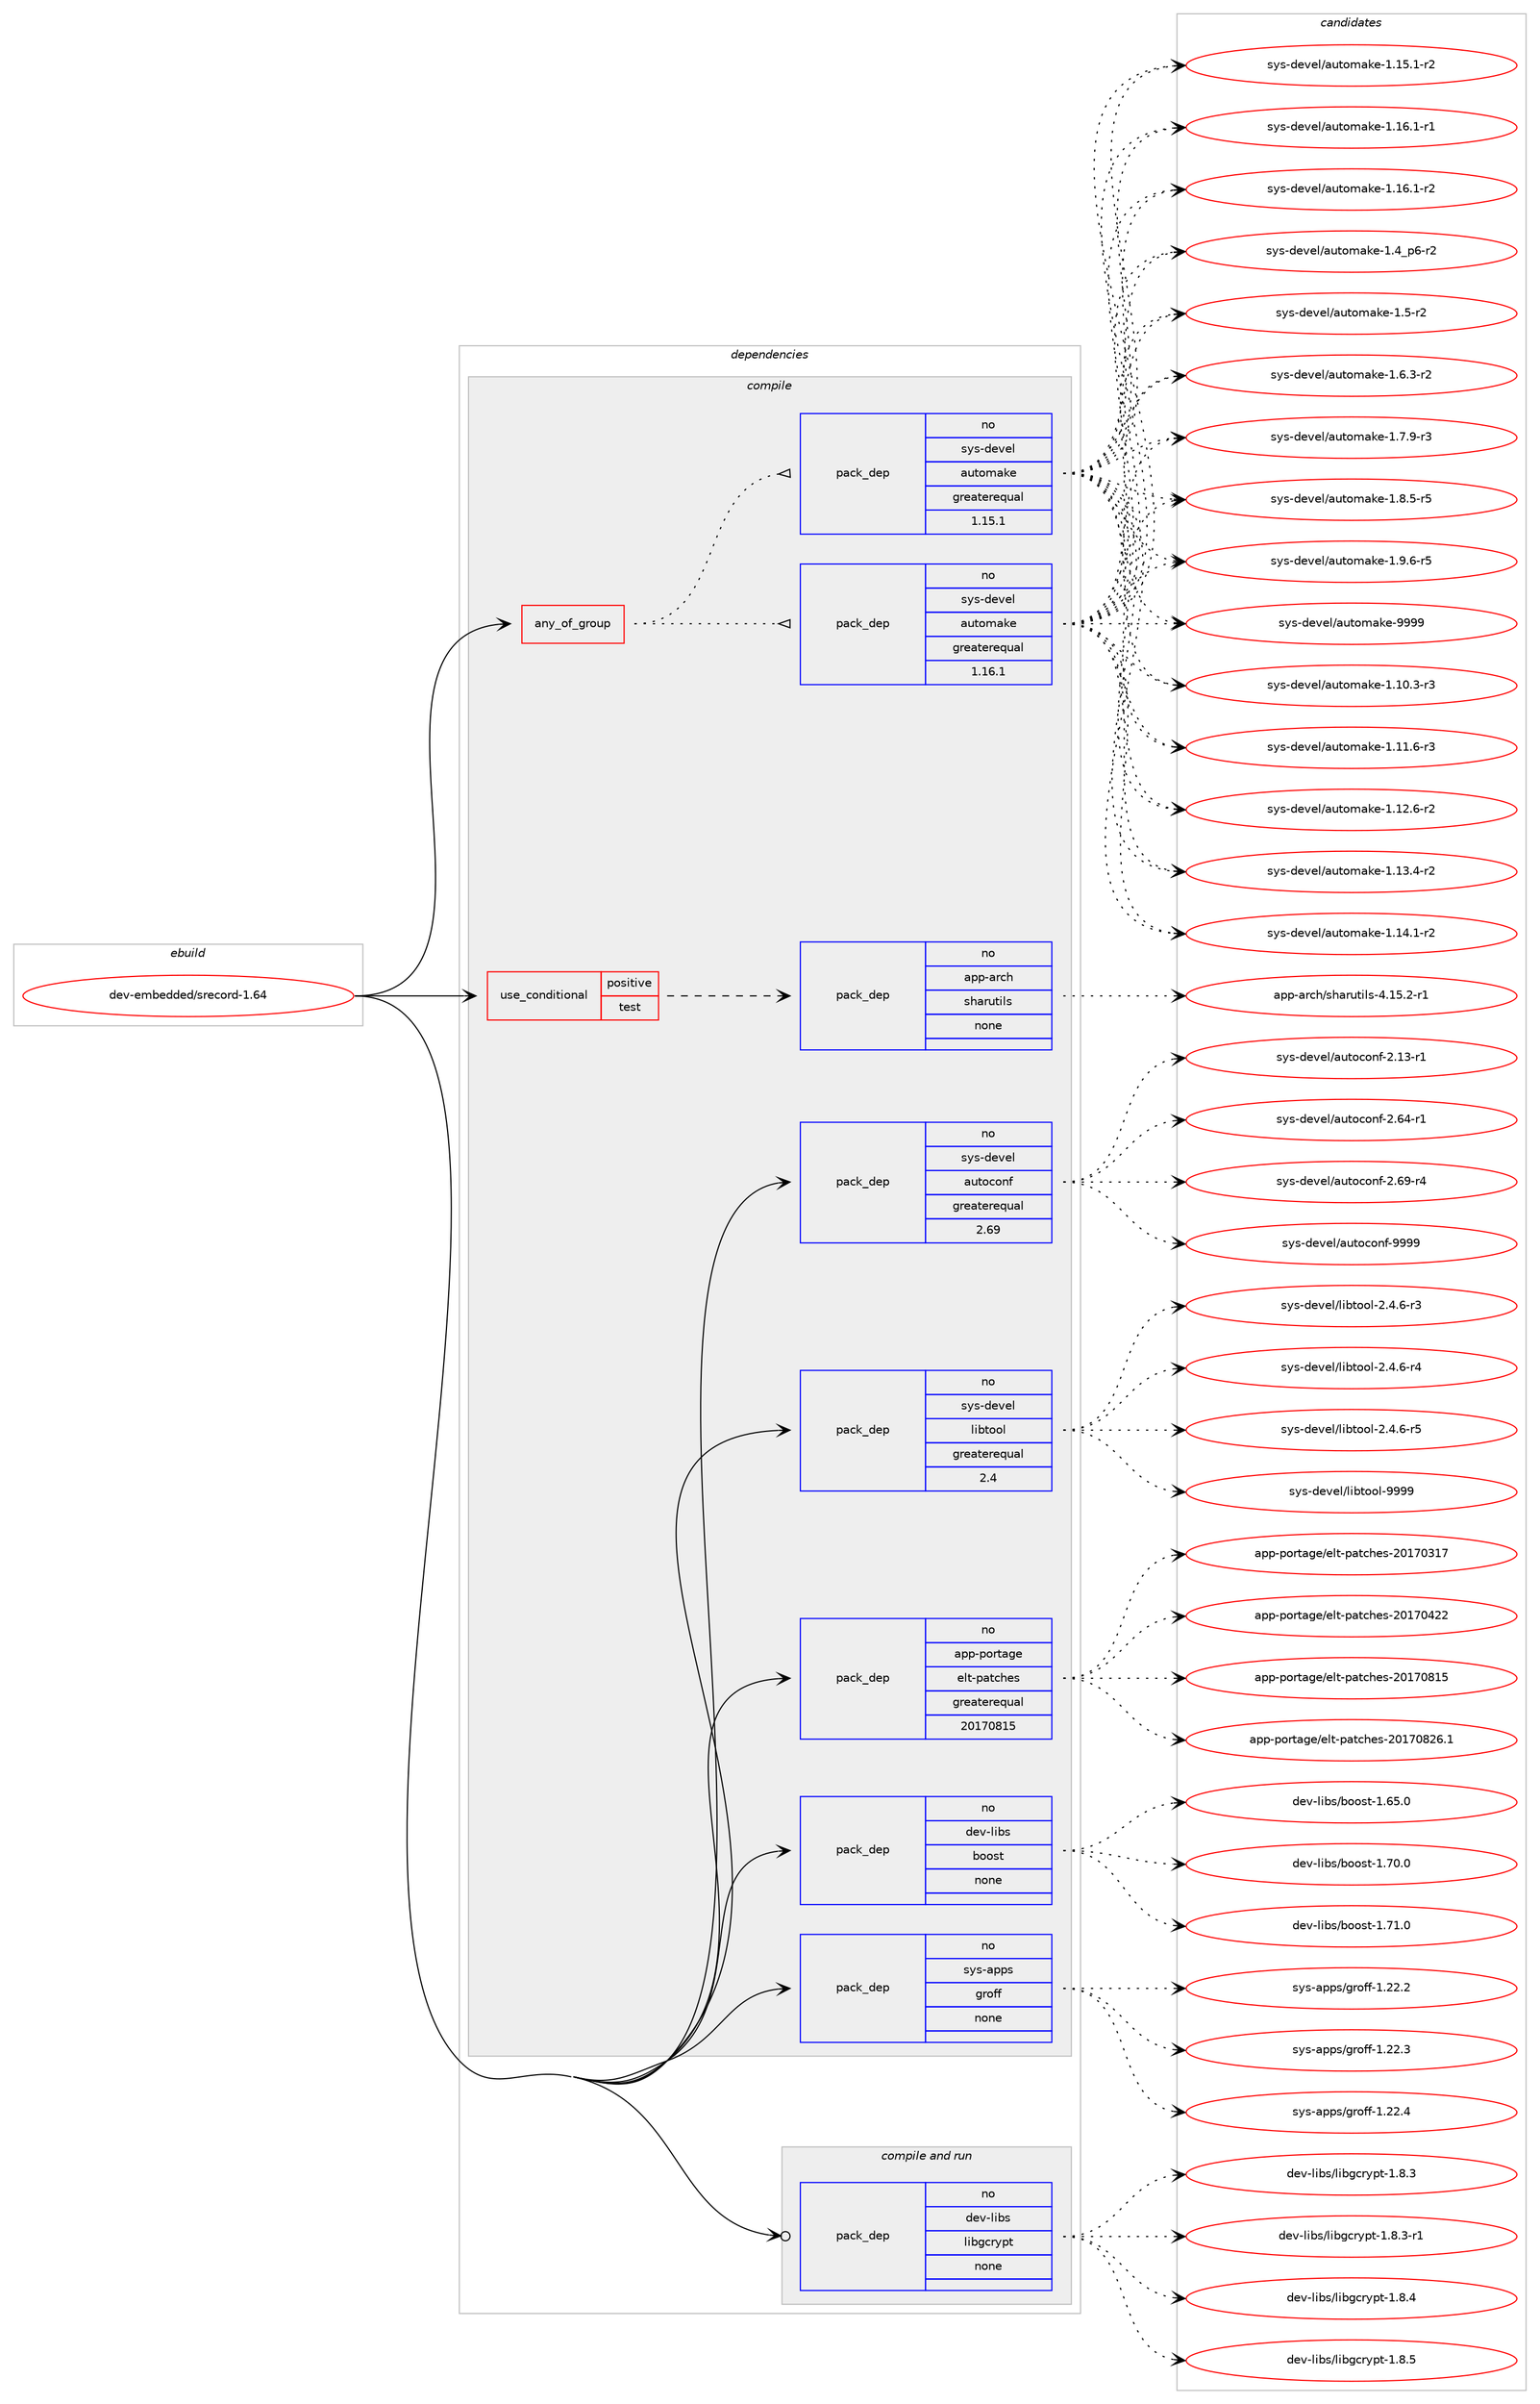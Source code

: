 digraph prolog {

# *************
# Graph options
# *************

newrank=true;
concentrate=true;
compound=true;
graph [rankdir=LR,fontname=Helvetica,fontsize=10,ranksep=1.5];#, ranksep=2.5, nodesep=0.2];
edge  [arrowhead=vee];
node  [fontname=Helvetica,fontsize=10];

# **********
# The ebuild
# **********

subgraph cluster_leftcol {
color=gray;
rank=same;
label=<<i>ebuild</i>>;
id [label="dev-embedded/srecord-1.64", color=red, width=4, href="../dev-embedded/srecord-1.64.svg"];
}

# ****************
# The dependencies
# ****************

subgraph cluster_midcol {
color=gray;
label=<<i>dependencies</i>>;
subgraph cluster_compile {
fillcolor="#eeeeee";
style=filled;
label=<<i>compile</i>>;
subgraph any9422 {
dependency524354 [label=<<TABLE BORDER="0" CELLBORDER="1" CELLSPACING="0" CELLPADDING="4"><TR><TD CELLPADDING="10">any_of_group</TD></TR></TABLE>>, shape=none, color=red];subgraph pack390168 {
dependency524355 [label=<<TABLE BORDER="0" CELLBORDER="1" CELLSPACING="0" CELLPADDING="4" WIDTH="220"><TR><TD ROWSPAN="6" CELLPADDING="30">pack_dep</TD></TR><TR><TD WIDTH="110">no</TD></TR><TR><TD>sys-devel</TD></TR><TR><TD>automake</TD></TR><TR><TD>greaterequal</TD></TR><TR><TD>1.16.1</TD></TR></TABLE>>, shape=none, color=blue];
}
dependency524354:e -> dependency524355:w [weight=20,style="dotted",arrowhead="oinv"];
subgraph pack390169 {
dependency524356 [label=<<TABLE BORDER="0" CELLBORDER="1" CELLSPACING="0" CELLPADDING="4" WIDTH="220"><TR><TD ROWSPAN="6" CELLPADDING="30">pack_dep</TD></TR><TR><TD WIDTH="110">no</TD></TR><TR><TD>sys-devel</TD></TR><TR><TD>automake</TD></TR><TR><TD>greaterequal</TD></TR><TR><TD>1.15.1</TD></TR></TABLE>>, shape=none, color=blue];
}
dependency524354:e -> dependency524356:w [weight=20,style="dotted",arrowhead="oinv"];
}
id:e -> dependency524354:w [weight=20,style="solid",arrowhead="vee"];
subgraph cond124407 {
dependency524357 [label=<<TABLE BORDER="0" CELLBORDER="1" CELLSPACING="0" CELLPADDING="4"><TR><TD ROWSPAN="3" CELLPADDING="10">use_conditional</TD></TR><TR><TD>positive</TD></TR><TR><TD>test</TD></TR></TABLE>>, shape=none, color=red];
subgraph pack390170 {
dependency524358 [label=<<TABLE BORDER="0" CELLBORDER="1" CELLSPACING="0" CELLPADDING="4" WIDTH="220"><TR><TD ROWSPAN="6" CELLPADDING="30">pack_dep</TD></TR><TR><TD WIDTH="110">no</TD></TR><TR><TD>app-arch</TD></TR><TR><TD>sharutils</TD></TR><TR><TD>none</TD></TR><TR><TD></TD></TR></TABLE>>, shape=none, color=blue];
}
dependency524357:e -> dependency524358:w [weight=20,style="dashed",arrowhead="vee"];
}
id:e -> dependency524357:w [weight=20,style="solid",arrowhead="vee"];
subgraph pack390171 {
dependency524359 [label=<<TABLE BORDER="0" CELLBORDER="1" CELLSPACING="0" CELLPADDING="4" WIDTH="220"><TR><TD ROWSPAN="6" CELLPADDING="30">pack_dep</TD></TR><TR><TD WIDTH="110">no</TD></TR><TR><TD>app-portage</TD></TR><TR><TD>elt-patches</TD></TR><TR><TD>greaterequal</TD></TR><TR><TD>20170815</TD></TR></TABLE>>, shape=none, color=blue];
}
id:e -> dependency524359:w [weight=20,style="solid",arrowhead="vee"];
subgraph pack390172 {
dependency524360 [label=<<TABLE BORDER="0" CELLBORDER="1" CELLSPACING="0" CELLPADDING="4" WIDTH="220"><TR><TD ROWSPAN="6" CELLPADDING="30">pack_dep</TD></TR><TR><TD WIDTH="110">no</TD></TR><TR><TD>dev-libs</TD></TR><TR><TD>boost</TD></TR><TR><TD>none</TD></TR><TR><TD></TD></TR></TABLE>>, shape=none, color=blue];
}
id:e -> dependency524360:w [weight=20,style="solid",arrowhead="vee"];
subgraph pack390173 {
dependency524361 [label=<<TABLE BORDER="0" CELLBORDER="1" CELLSPACING="0" CELLPADDING="4" WIDTH="220"><TR><TD ROWSPAN="6" CELLPADDING="30">pack_dep</TD></TR><TR><TD WIDTH="110">no</TD></TR><TR><TD>sys-apps</TD></TR><TR><TD>groff</TD></TR><TR><TD>none</TD></TR><TR><TD></TD></TR></TABLE>>, shape=none, color=blue];
}
id:e -> dependency524361:w [weight=20,style="solid",arrowhead="vee"];
subgraph pack390174 {
dependency524362 [label=<<TABLE BORDER="0" CELLBORDER="1" CELLSPACING="0" CELLPADDING="4" WIDTH="220"><TR><TD ROWSPAN="6" CELLPADDING="30">pack_dep</TD></TR><TR><TD WIDTH="110">no</TD></TR><TR><TD>sys-devel</TD></TR><TR><TD>autoconf</TD></TR><TR><TD>greaterequal</TD></TR><TR><TD>2.69</TD></TR></TABLE>>, shape=none, color=blue];
}
id:e -> dependency524362:w [weight=20,style="solid",arrowhead="vee"];
subgraph pack390175 {
dependency524363 [label=<<TABLE BORDER="0" CELLBORDER="1" CELLSPACING="0" CELLPADDING="4" WIDTH="220"><TR><TD ROWSPAN="6" CELLPADDING="30">pack_dep</TD></TR><TR><TD WIDTH="110">no</TD></TR><TR><TD>sys-devel</TD></TR><TR><TD>libtool</TD></TR><TR><TD>greaterequal</TD></TR><TR><TD>2.4</TD></TR></TABLE>>, shape=none, color=blue];
}
id:e -> dependency524363:w [weight=20,style="solid",arrowhead="vee"];
}
subgraph cluster_compileandrun {
fillcolor="#eeeeee";
style=filled;
label=<<i>compile and run</i>>;
subgraph pack390176 {
dependency524364 [label=<<TABLE BORDER="0" CELLBORDER="1" CELLSPACING="0" CELLPADDING="4" WIDTH="220"><TR><TD ROWSPAN="6" CELLPADDING="30">pack_dep</TD></TR><TR><TD WIDTH="110">no</TD></TR><TR><TD>dev-libs</TD></TR><TR><TD>libgcrypt</TD></TR><TR><TD>none</TD></TR><TR><TD></TD></TR></TABLE>>, shape=none, color=blue];
}
id:e -> dependency524364:w [weight=20,style="solid",arrowhead="odotvee"];
}
subgraph cluster_run {
fillcolor="#eeeeee";
style=filled;
label=<<i>run</i>>;
}
}

# **************
# The candidates
# **************

subgraph cluster_choices {
rank=same;
color=gray;
label=<<i>candidates</i>>;

subgraph choice390168 {
color=black;
nodesep=1;
choice11512111545100101118101108479711711611110997107101454946494846514511451 [label="sys-devel/automake-1.10.3-r3", color=red, width=4,href="../sys-devel/automake-1.10.3-r3.svg"];
choice11512111545100101118101108479711711611110997107101454946494946544511451 [label="sys-devel/automake-1.11.6-r3", color=red, width=4,href="../sys-devel/automake-1.11.6-r3.svg"];
choice11512111545100101118101108479711711611110997107101454946495046544511450 [label="sys-devel/automake-1.12.6-r2", color=red, width=4,href="../sys-devel/automake-1.12.6-r2.svg"];
choice11512111545100101118101108479711711611110997107101454946495146524511450 [label="sys-devel/automake-1.13.4-r2", color=red, width=4,href="../sys-devel/automake-1.13.4-r2.svg"];
choice11512111545100101118101108479711711611110997107101454946495246494511450 [label="sys-devel/automake-1.14.1-r2", color=red, width=4,href="../sys-devel/automake-1.14.1-r2.svg"];
choice11512111545100101118101108479711711611110997107101454946495346494511450 [label="sys-devel/automake-1.15.1-r2", color=red, width=4,href="../sys-devel/automake-1.15.1-r2.svg"];
choice11512111545100101118101108479711711611110997107101454946495446494511449 [label="sys-devel/automake-1.16.1-r1", color=red, width=4,href="../sys-devel/automake-1.16.1-r1.svg"];
choice11512111545100101118101108479711711611110997107101454946495446494511450 [label="sys-devel/automake-1.16.1-r2", color=red, width=4,href="../sys-devel/automake-1.16.1-r2.svg"];
choice115121115451001011181011084797117116111109971071014549465295112544511450 [label="sys-devel/automake-1.4_p6-r2", color=red, width=4,href="../sys-devel/automake-1.4_p6-r2.svg"];
choice11512111545100101118101108479711711611110997107101454946534511450 [label="sys-devel/automake-1.5-r2", color=red, width=4,href="../sys-devel/automake-1.5-r2.svg"];
choice115121115451001011181011084797117116111109971071014549465446514511450 [label="sys-devel/automake-1.6.3-r2", color=red, width=4,href="../sys-devel/automake-1.6.3-r2.svg"];
choice115121115451001011181011084797117116111109971071014549465546574511451 [label="sys-devel/automake-1.7.9-r3", color=red, width=4,href="../sys-devel/automake-1.7.9-r3.svg"];
choice115121115451001011181011084797117116111109971071014549465646534511453 [label="sys-devel/automake-1.8.5-r5", color=red, width=4,href="../sys-devel/automake-1.8.5-r5.svg"];
choice115121115451001011181011084797117116111109971071014549465746544511453 [label="sys-devel/automake-1.9.6-r5", color=red, width=4,href="../sys-devel/automake-1.9.6-r5.svg"];
choice115121115451001011181011084797117116111109971071014557575757 [label="sys-devel/automake-9999", color=red, width=4,href="../sys-devel/automake-9999.svg"];
dependency524355:e -> choice11512111545100101118101108479711711611110997107101454946494846514511451:w [style=dotted,weight="100"];
dependency524355:e -> choice11512111545100101118101108479711711611110997107101454946494946544511451:w [style=dotted,weight="100"];
dependency524355:e -> choice11512111545100101118101108479711711611110997107101454946495046544511450:w [style=dotted,weight="100"];
dependency524355:e -> choice11512111545100101118101108479711711611110997107101454946495146524511450:w [style=dotted,weight="100"];
dependency524355:e -> choice11512111545100101118101108479711711611110997107101454946495246494511450:w [style=dotted,weight="100"];
dependency524355:e -> choice11512111545100101118101108479711711611110997107101454946495346494511450:w [style=dotted,weight="100"];
dependency524355:e -> choice11512111545100101118101108479711711611110997107101454946495446494511449:w [style=dotted,weight="100"];
dependency524355:e -> choice11512111545100101118101108479711711611110997107101454946495446494511450:w [style=dotted,weight="100"];
dependency524355:e -> choice115121115451001011181011084797117116111109971071014549465295112544511450:w [style=dotted,weight="100"];
dependency524355:e -> choice11512111545100101118101108479711711611110997107101454946534511450:w [style=dotted,weight="100"];
dependency524355:e -> choice115121115451001011181011084797117116111109971071014549465446514511450:w [style=dotted,weight="100"];
dependency524355:e -> choice115121115451001011181011084797117116111109971071014549465546574511451:w [style=dotted,weight="100"];
dependency524355:e -> choice115121115451001011181011084797117116111109971071014549465646534511453:w [style=dotted,weight="100"];
dependency524355:e -> choice115121115451001011181011084797117116111109971071014549465746544511453:w [style=dotted,weight="100"];
dependency524355:e -> choice115121115451001011181011084797117116111109971071014557575757:w [style=dotted,weight="100"];
}
subgraph choice390169 {
color=black;
nodesep=1;
choice11512111545100101118101108479711711611110997107101454946494846514511451 [label="sys-devel/automake-1.10.3-r3", color=red, width=4,href="../sys-devel/automake-1.10.3-r3.svg"];
choice11512111545100101118101108479711711611110997107101454946494946544511451 [label="sys-devel/automake-1.11.6-r3", color=red, width=4,href="../sys-devel/automake-1.11.6-r3.svg"];
choice11512111545100101118101108479711711611110997107101454946495046544511450 [label="sys-devel/automake-1.12.6-r2", color=red, width=4,href="../sys-devel/automake-1.12.6-r2.svg"];
choice11512111545100101118101108479711711611110997107101454946495146524511450 [label="sys-devel/automake-1.13.4-r2", color=red, width=4,href="../sys-devel/automake-1.13.4-r2.svg"];
choice11512111545100101118101108479711711611110997107101454946495246494511450 [label="sys-devel/automake-1.14.1-r2", color=red, width=4,href="../sys-devel/automake-1.14.1-r2.svg"];
choice11512111545100101118101108479711711611110997107101454946495346494511450 [label="sys-devel/automake-1.15.1-r2", color=red, width=4,href="../sys-devel/automake-1.15.1-r2.svg"];
choice11512111545100101118101108479711711611110997107101454946495446494511449 [label="sys-devel/automake-1.16.1-r1", color=red, width=4,href="../sys-devel/automake-1.16.1-r1.svg"];
choice11512111545100101118101108479711711611110997107101454946495446494511450 [label="sys-devel/automake-1.16.1-r2", color=red, width=4,href="../sys-devel/automake-1.16.1-r2.svg"];
choice115121115451001011181011084797117116111109971071014549465295112544511450 [label="sys-devel/automake-1.4_p6-r2", color=red, width=4,href="../sys-devel/automake-1.4_p6-r2.svg"];
choice11512111545100101118101108479711711611110997107101454946534511450 [label="sys-devel/automake-1.5-r2", color=red, width=4,href="../sys-devel/automake-1.5-r2.svg"];
choice115121115451001011181011084797117116111109971071014549465446514511450 [label="sys-devel/automake-1.6.3-r2", color=red, width=4,href="../sys-devel/automake-1.6.3-r2.svg"];
choice115121115451001011181011084797117116111109971071014549465546574511451 [label="sys-devel/automake-1.7.9-r3", color=red, width=4,href="../sys-devel/automake-1.7.9-r3.svg"];
choice115121115451001011181011084797117116111109971071014549465646534511453 [label="sys-devel/automake-1.8.5-r5", color=red, width=4,href="../sys-devel/automake-1.8.5-r5.svg"];
choice115121115451001011181011084797117116111109971071014549465746544511453 [label="sys-devel/automake-1.9.6-r5", color=red, width=4,href="../sys-devel/automake-1.9.6-r5.svg"];
choice115121115451001011181011084797117116111109971071014557575757 [label="sys-devel/automake-9999", color=red, width=4,href="../sys-devel/automake-9999.svg"];
dependency524356:e -> choice11512111545100101118101108479711711611110997107101454946494846514511451:w [style=dotted,weight="100"];
dependency524356:e -> choice11512111545100101118101108479711711611110997107101454946494946544511451:w [style=dotted,weight="100"];
dependency524356:e -> choice11512111545100101118101108479711711611110997107101454946495046544511450:w [style=dotted,weight="100"];
dependency524356:e -> choice11512111545100101118101108479711711611110997107101454946495146524511450:w [style=dotted,weight="100"];
dependency524356:e -> choice11512111545100101118101108479711711611110997107101454946495246494511450:w [style=dotted,weight="100"];
dependency524356:e -> choice11512111545100101118101108479711711611110997107101454946495346494511450:w [style=dotted,weight="100"];
dependency524356:e -> choice11512111545100101118101108479711711611110997107101454946495446494511449:w [style=dotted,weight="100"];
dependency524356:e -> choice11512111545100101118101108479711711611110997107101454946495446494511450:w [style=dotted,weight="100"];
dependency524356:e -> choice115121115451001011181011084797117116111109971071014549465295112544511450:w [style=dotted,weight="100"];
dependency524356:e -> choice11512111545100101118101108479711711611110997107101454946534511450:w [style=dotted,weight="100"];
dependency524356:e -> choice115121115451001011181011084797117116111109971071014549465446514511450:w [style=dotted,weight="100"];
dependency524356:e -> choice115121115451001011181011084797117116111109971071014549465546574511451:w [style=dotted,weight="100"];
dependency524356:e -> choice115121115451001011181011084797117116111109971071014549465646534511453:w [style=dotted,weight="100"];
dependency524356:e -> choice115121115451001011181011084797117116111109971071014549465746544511453:w [style=dotted,weight="100"];
dependency524356:e -> choice115121115451001011181011084797117116111109971071014557575757:w [style=dotted,weight="100"];
}
subgraph choice390170 {
color=black;
nodesep=1;
choice971121124597114991044711510497114117116105108115455246495346504511449 [label="app-arch/sharutils-4.15.2-r1", color=red, width=4,href="../app-arch/sharutils-4.15.2-r1.svg"];
dependency524358:e -> choice971121124597114991044711510497114117116105108115455246495346504511449:w [style=dotted,weight="100"];
}
subgraph choice390171 {
color=black;
nodesep=1;
choice97112112451121111141169710310147101108116451129711699104101115455048495548514955 [label="app-portage/elt-patches-20170317", color=red, width=4,href="../app-portage/elt-patches-20170317.svg"];
choice97112112451121111141169710310147101108116451129711699104101115455048495548525050 [label="app-portage/elt-patches-20170422", color=red, width=4,href="../app-portage/elt-patches-20170422.svg"];
choice97112112451121111141169710310147101108116451129711699104101115455048495548564953 [label="app-portage/elt-patches-20170815", color=red, width=4,href="../app-portage/elt-patches-20170815.svg"];
choice971121124511211111411697103101471011081164511297116991041011154550484955485650544649 [label="app-portage/elt-patches-20170826.1", color=red, width=4,href="../app-portage/elt-patches-20170826.1.svg"];
dependency524359:e -> choice97112112451121111141169710310147101108116451129711699104101115455048495548514955:w [style=dotted,weight="100"];
dependency524359:e -> choice97112112451121111141169710310147101108116451129711699104101115455048495548525050:w [style=dotted,weight="100"];
dependency524359:e -> choice97112112451121111141169710310147101108116451129711699104101115455048495548564953:w [style=dotted,weight="100"];
dependency524359:e -> choice971121124511211111411697103101471011081164511297116991041011154550484955485650544649:w [style=dotted,weight="100"];
}
subgraph choice390172 {
color=black;
nodesep=1;
choice1001011184510810598115479811111111511645494654534648 [label="dev-libs/boost-1.65.0", color=red, width=4,href="../dev-libs/boost-1.65.0.svg"];
choice1001011184510810598115479811111111511645494655484648 [label="dev-libs/boost-1.70.0", color=red, width=4,href="../dev-libs/boost-1.70.0.svg"];
choice1001011184510810598115479811111111511645494655494648 [label="dev-libs/boost-1.71.0", color=red, width=4,href="../dev-libs/boost-1.71.0.svg"];
dependency524360:e -> choice1001011184510810598115479811111111511645494654534648:w [style=dotted,weight="100"];
dependency524360:e -> choice1001011184510810598115479811111111511645494655484648:w [style=dotted,weight="100"];
dependency524360:e -> choice1001011184510810598115479811111111511645494655494648:w [style=dotted,weight="100"];
}
subgraph choice390173 {
color=black;
nodesep=1;
choice11512111545971121121154710311411110210245494650504650 [label="sys-apps/groff-1.22.2", color=red, width=4,href="../sys-apps/groff-1.22.2.svg"];
choice11512111545971121121154710311411110210245494650504651 [label="sys-apps/groff-1.22.3", color=red, width=4,href="../sys-apps/groff-1.22.3.svg"];
choice11512111545971121121154710311411110210245494650504652 [label="sys-apps/groff-1.22.4", color=red, width=4,href="../sys-apps/groff-1.22.4.svg"];
dependency524361:e -> choice11512111545971121121154710311411110210245494650504650:w [style=dotted,weight="100"];
dependency524361:e -> choice11512111545971121121154710311411110210245494650504651:w [style=dotted,weight="100"];
dependency524361:e -> choice11512111545971121121154710311411110210245494650504652:w [style=dotted,weight="100"];
}
subgraph choice390174 {
color=black;
nodesep=1;
choice1151211154510010111810110847971171161119911111010245504649514511449 [label="sys-devel/autoconf-2.13-r1", color=red, width=4,href="../sys-devel/autoconf-2.13-r1.svg"];
choice1151211154510010111810110847971171161119911111010245504654524511449 [label="sys-devel/autoconf-2.64-r1", color=red, width=4,href="../sys-devel/autoconf-2.64-r1.svg"];
choice1151211154510010111810110847971171161119911111010245504654574511452 [label="sys-devel/autoconf-2.69-r4", color=red, width=4,href="../sys-devel/autoconf-2.69-r4.svg"];
choice115121115451001011181011084797117116111991111101024557575757 [label="sys-devel/autoconf-9999", color=red, width=4,href="../sys-devel/autoconf-9999.svg"];
dependency524362:e -> choice1151211154510010111810110847971171161119911111010245504649514511449:w [style=dotted,weight="100"];
dependency524362:e -> choice1151211154510010111810110847971171161119911111010245504654524511449:w [style=dotted,weight="100"];
dependency524362:e -> choice1151211154510010111810110847971171161119911111010245504654574511452:w [style=dotted,weight="100"];
dependency524362:e -> choice115121115451001011181011084797117116111991111101024557575757:w [style=dotted,weight="100"];
}
subgraph choice390175 {
color=black;
nodesep=1;
choice1151211154510010111810110847108105981161111111084550465246544511451 [label="sys-devel/libtool-2.4.6-r3", color=red, width=4,href="../sys-devel/libtool-2.4.6-r3.svg"];
choice1151211154510010111810110847108105981161111111084550465246544511452 [label="sys-devel/libtool-2.4.6-r4", color=red, width=4,href="../sys-devel/libtool-2.4.6-r4.svg"];
choice1151211154510010111810110847108105981161111111084550465246544511453 [label="sys-devel/libtool-2.4.6-r5", color=red, width=4,href="../sys-devel/libtool-2.4.6-r5.svg"];
choice1151211154510010111810110847108105981161111111084557575757 [label="sys-devel/libtool-9999", color=red, width=4,href="../sys-devel/libtool-9999.svg"];
dependency524363:e -> choice1151211154510010111810110847108105981161111111084550465246544511451:w [style=dotted,weight="100"];
dependency524363:e -> choice1151211154510010111810110847108105981161111111084550465246544511452:w [style=dotted,weight="100"];
dependency524363:e -> choice1151211154510010111810110847108105981161111111084550465246544511453:w [style=dotted,weight="100"];
dependency524363:e -> choice1151211154510010111810110847108105981161111111084557575757:w [style=dotted,weight="100"];
}
subgraph choice390176 {
color=black;
nodesep=1;
choice1001011184510810598115471081059810399114121112116454946564651 [label="dev-libs/libgcrypt-1.8.3", color=red, width=4,href="../dev-libs/libgcrypt-1.8.3.svg"];
choice10010111845108105981154710810598103991141211121164549465646514511449 [label="dev-libs/libgcrypt-1.8.3-r1", color=red, width=4,href="../dev-libs/libgcrypt-1.8.3-r1.svg"];
choice1001011184510810598115471081059810399114121112116454946564652 [label="dev-libs/libgcrypt-1.8.4", color=red, width=4,href="../dev-libs/libgcrypt-1.8.4.svg"];
choice1001011184510810598115471081059810399114121112116454946564653 [label="dev-libs/libgcrypt-1.8.5", color=red, width=4,href="../dev-libs/libgcrypt-1.8.5.svg"];
dependency524364:e -> choice1001011184510810598115471081059810399114121112116454946564651:w [style=dotted,weight="100"];
dependency524364:e -> choice10010111845108105981154710810598103991141211121164549465646514511449:w [style=dotted,weight="100"];
dependency524364:e -> choice1001011184510810598115471081059810399114121112116454946564652:w [style=dotted,weight="100"];
dependency524364:e -> choice1001011184510810598115471081059810399114121112116454946564653:w [style=dotted,weight="100"];
}
}

}
